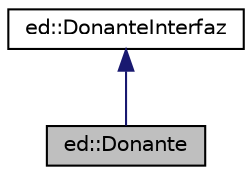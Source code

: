 digraph "ed::Donante"
{
  edge [fontname="Helvetica",fontsize="10",labelfontname="Helvetica",labelfontsize="10"];
  node [fontname="Helvetica",fontsize="10",shape=record];
  Node1 [label="ed::Donante",height=0.2,width=0.4,color="black", fillcolor="grey75", style="filled", fontcolor="black"];
  Node2 -> Node1 [dir="back",color="midnightblue",fontsize="10",style="solid",fontname="Helvetica"];
  Node2 [label="ed::DonanteInterfaz",height=0.2,width=0.4,color="black", fillcolor="white", style="filled",URL="$classed_1_1DonanteInterfaz.html"];
}

